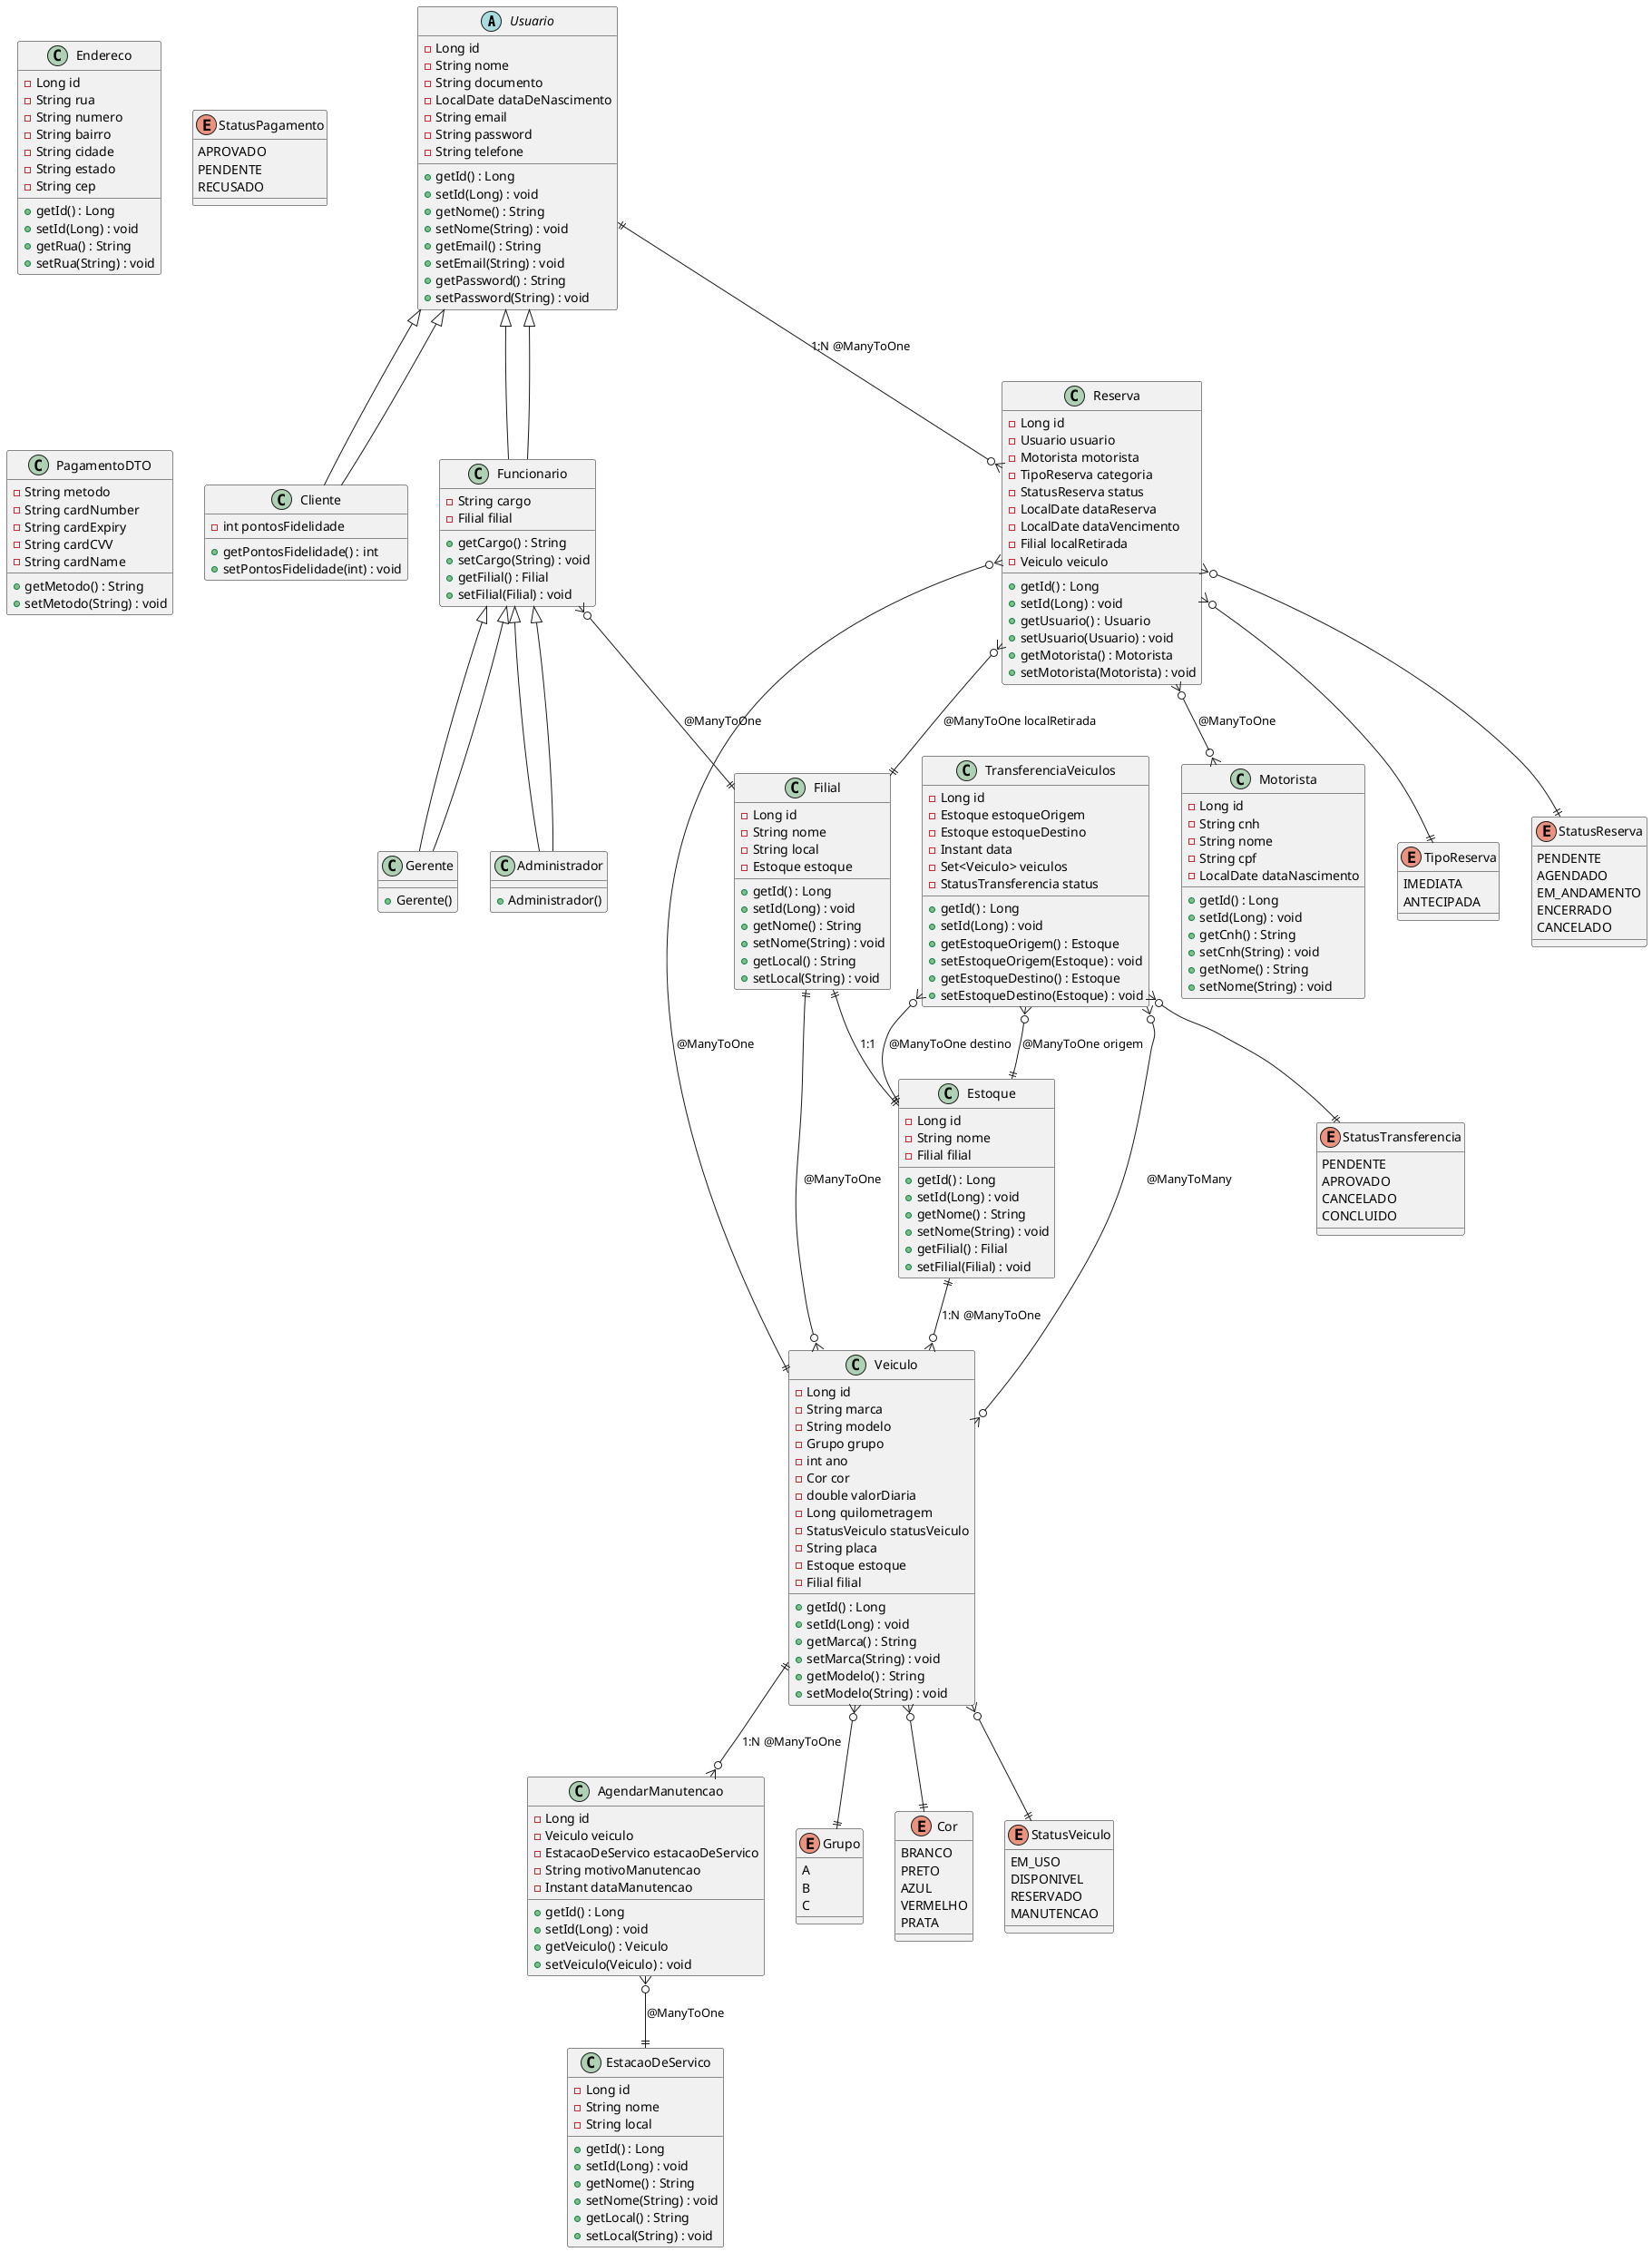 @startuml "Diagrama de Classes - Você Aluga"

' === ENTIDADES PRINCIPAIS ===

abstract class Usuario {
  -Long id
  -String nome
  -String documento
  -LocalDate dataDeNascimento
  -String email
  -String password
  -String telefone
  +getId() : Long
  +setId(Long) : void
  +getNome() : String
  +setNome(String) : void
  +getEmail() : String
  +setEmail(String) : void
  +getPassword() : String
  +setPassword(String) : void
}

class Cliente extends Usuario {
  -int pontosFidelidade
  +getPontosFidelidade() : int
  +setPontosFidelidade(int) : void
}

class Funcionario extends Usuario {
  -String cargo
  -Filial filial
  +getCargo() : String
  +setCargo(String) : void
  +getFilial() : Filial
  +setFilial(Filial) : void
}

class Gerente extends Funcionario {
  +Gerente()
}

class Administrador extends Funcionario {
  +Administrador()
}

class Motorista {
  -Long id
  -String cnh
  -String nome
  -String cpf
  -LocalDate dataNascimento
  +getId() : Long
  +setId(Long) : void
  +getCnh() : String
  +setCnh(String) : void
  +getNome() : String
  +setNome(String) : void
}

class Veiculo {
  -Long id
  -String marca
  -String modelo
  -Grupo grupo
  -int ano
  -Cor cor
  -double valorDiaria
  -Long quilometragem
  -StatusVeiculo statusVeiculo
  -String placa
  -Estoque estoque
  -Filial filial
  +getId() : Long
  +setId(Long) : void
  +getMarca() : String
  +setMarca(String) : void
  +getModelo() : String
  +setModelo(String) : void
}

class Reserva {
  -Long id
  -Usuario usuario
  -Motorista motorista
  -TipoReserva categoria
  -StatusReserva status
  -LocalDate dataReserva
  -LocalDate dataVencimento
  -Filial localRetirada
  -Veiculo veiculo
  +getId() : Long
  +setId(Long) : void
  +getUsuario() : Usuario
  +setUsuario(Usuario) : void
  +getMotorista() : Motorista
  +setMotorista(Motorista) : void
}

class Filial {
  -Long id
  -String nome
  -String local
  -Estoque estoque
  +getId() : Long
  +setId(Long) : void
  +getNome() : String
  +setNome(String) : void
  +getLocal() : String
  +setLocal(String) : void
}

class Estoque {
  -Long id
  -String nome
  -Filial filial
  +getId() : Long
  +setId(Long) : void
  +getNome() : String
  +setNome(String) : void
  +getFilial() : Filial
  +setFilial(Filial) : void
}

class TransferenciaVeiculos {
  -Long id
  -Estoque estoqueOrigem
  -Estoque estoqueDestino
  -Instant data
  -Set<Veiculo> veiculos
  -StatusTransferencia status
  +getId() : Long
  +setId(Long) : void
  +getEstoqueOrigem() : Estoque
  +setEstoqueOrigem(Estoque) : void
  +getEstoqueDestino() : Estoque
  +setEstoqueDestino(Estoque) : void
}

class AgendarManutencao {
  -Long id
  -Veiculo veiculo
  -EstacaoDeServico estacaoDeServico
  -String motivoManutencao
  -Instant dataManutencao
  +getId() : Long
  +setId(Long) : void
  +getVeiculo() : Veiculo
  +setVeiculo(Veiculo) : void
}

class EstacaoDeServico {
  -Long id
  -String nome
  -String local
  +getId() : Long
  +setId(Long) : void
  +getNome() : String
  +setNome(String) : void
  +getLocal() : String
  +setLocal(String) : void
}

class Endereco {
  -Long id
  -String rua
  -String numero
  -String bairro
  -String cidade
  -String estado
  -String cep
  +getId() : Long
  +setId(Long) : void
  +getRua() : String
  +setRua(String) : void
}

' === ENUMS ===

enum Grupo {
  A
  B
  C
}

enum Cor {
  BRANCO
  PRETO
  AZUL
  VERMELHO
  PRATA
}

enum StatusVeiculo {
  EM_USO
  DISPONIVEL
  RESERVADO
  MANUTENCAO
}

enum TipoReserva {
  IMEDIATA
  ANTECIPADA
}

enum StatusReserva {
  PENDENTE
  AGENDADO
  EM_ANDAMENTO
  ENCERRADO
  CANCELADO
}

enum StatusTransferencia {
  PENDENTE
  APROVADO
  CANCELADO
  CONCLUIDO
}

enum StatusPagamento {
  APROVADO
  PENDENTE
  RECUSADO
}

' === DTOs ===

class PagamentoDTO {
  -String metodo
  -String cardNumber
  -String cardExpiry
  -String cardCVV
  -String cardName
  +getMetodo() : String
  +setMetodo(String) : void
}

' === RELACIONAMENTOS DE HERANÇA ===
Usuario <|-- Cliente
Usuario <|-- Funcionario
Funcionario <|-- Gerente
Funcionario <|-- Administrador

' === RELACIONAMENTOS JPA ===
Filial ||--|| Estoque : "1:1"
Estoque ||--o{ Veiculo : "1:N @ManyToOne"
Veiculo }o--|| Filial : "@ManyToOne"

Usuario ||--o{ Reserva : "1:N @ManyToOne"
Reserva }o--|| Filial : "@ManyToOne localRetirada"
Reserva }o--|| Veiculo : "@ManyToOne"
Reserva }o--o{ Motorista : "@ManyToOne"

TransferenciaVeiculos }o--|| Estoque : "@ManyToOne origem"
TransferenciaVeiculos }o--|| Estoque : "@ManyToOne destino"
TransferenciaVeiculos }o--o{ Veiculo : "@ManyToMany"

Veiculo ||--o{ AgendarManutencao : "1:N @ManyToOne"
AgendarManutencao }o--|| EstacaoDeServico : "@ManyToOne"

Funcionario }o--|| Filial : "@ManyToOne"

' === RELACIONAMENTOS COM ENUMS ===
Veiculo }o--|| Grupo
Veiculo }o--|| Cor
Veiculo }o--|| StatusVeiculo
Reserva }o--|| TipoReserva
Reserva }o--|| StatusReserva
TransferenciaVeiculos }o--|| StatusTransferencia

@enduml
